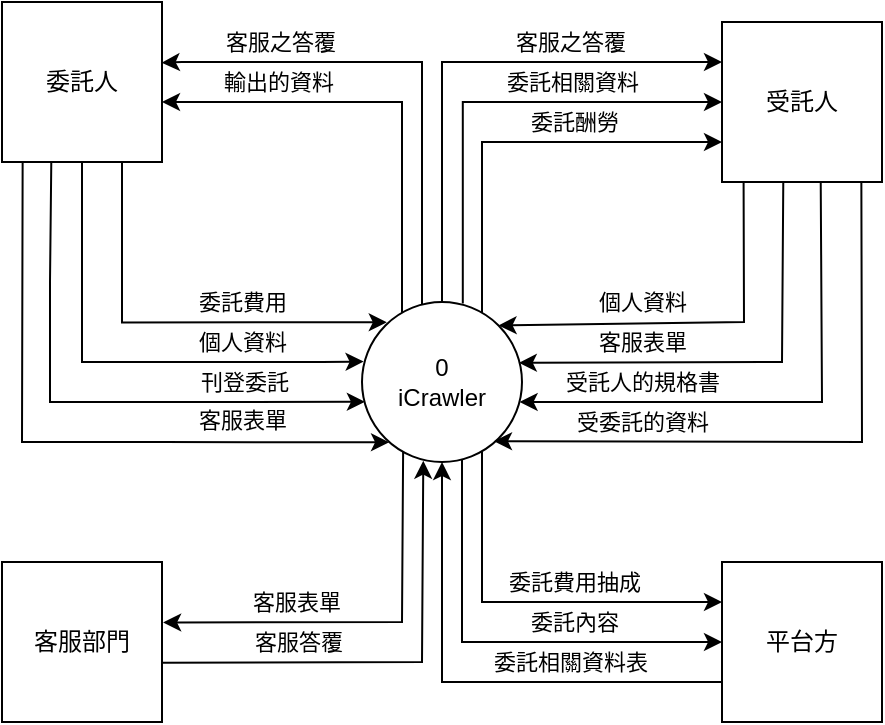 <mxfile version="21.3.6" type="device">
  <diagram name="第 1 页" id="LiZ3iYMOqKjCGAp-GsME">
    <mxGraphModel dx="797" dy="397" grid="1" gridSize="10" guides="1" tooltips="1" connect="1" arrows="1" fold="1" page="1" pageScale="1" pageWidth="827" pageHeight="1169" math="0" shadow="0">
      <root>
        <mxCell id="0" />
        <mxCell id="1" parent="0" />
        <mxCell id="s6eONZub3boXzo9smcJJ-70" value="" style="endArrow=classic;html=1;rounded=0;entryX=0.383;entryY=0.992;entryDx=0;entryDy=0;exitX=0.998;exitY=0.629;exitDx=0;exitDy=0;exitPerimeter=0;entryPerimeter=0;" parent="1" target="8nJKbW5OtbYwvpEegRZs-2" edge="1" source="s6eONZub3boXzo9smcJJ-3">
          <mxGeometry width="50" height="50" relative="1" as="geometry">
            <mxPoint x="430" y="370" as="sourcePoint" />
            <mxPoint x="480" y="320" as="targetPoint" />
            <Array as="points">
              <mxPoint x="410" y="380" />
            </Array>
          </mxGeometry>
        </mxCell>
        <mxCell id="s6eONZub3boXzo9smcJJ-72" value="客服答覆" style="edgeLabel;html=1;align=center;verticalAlign=middle;resizable=0;points=[];" parent="s6eONZub3boXzo9smcJJ-70" vertex="1" connectable="0">
          <mxGeometry x="-0.446" y="-1" relative="1" as="geometry">
            <mxPoint x="4" y="-11" as="offset" />
          </mxGeometry>
        </mxCell>
        <mxCell id="s6eONZub3boXzo9smcJJ-73" value="" style="endArrow=classic;html=1;rounded=0;entryX=1.007;entryY=0.378;entryDx=0;entryDy=0;exitX=0.257;exitY=0.937;exitDx=0;exitDy=0;exitPerimeter=0;entryPerimeter=0;" parent="1" target="s6eONZub3boXzo9smcJJ-3" edge="1" source="8nJKbW5OtbYwvpEegRZs-2">
          <mxGeometry width="50" height="50" relative="1" as="geometry">
            <mxPoint x="413" y="280" as="sourcePoint" />
            <mxPoint x="413" y="330" as="targetPoint" />
            <Array as="points">
              <mxPoint x="400" y="360" />
            </Array>
          </mxGeometry>
        </mxCell>
        <mxCell id="s6eONZub3boXzo9smcJJ-74" value="客服表單" style="edgeLabel;html=1;align=center;verticalAlign=middle;resizable=0;points=[];" parent="s6eONZub3boXzo9smcJJ-73" vertex="1" connectable="0">
          <mxGeometry x="0.104" y="-2" relative="1" as="geometry">
            <mxPoint x="-25" y="-8" as="offset" />
          </mxGeometry>
        </mxCell>
        <mxCell id="s6eONZub3boXzo9smcJJ-22" value="" style="endArrow=classic;html=1;rounded=0;entryX=0.998;entryY=0.38;entryDx=0;entryDy=0;entryPerimeter=0;exitX=0.375;exitY=0.025;exitDx=0;exitDy=0;exitPerimeter=0;" parent="1" source="8nJKbW5OtbYwvpEegRZs-2" edge="1" target="8nJKbW5OtbYwvpEegRZs-1">
          <mxGeometry width="50" height="50" relative="1" as="geometry">
            <mxPoint x="440" y="210" as="sourcePoint" />
            <mxPoint x="200" y="80" as="targetPoint" />
            <Array as="points">
              <mxPoint x="410" y="140" />
              <mxPoint x="410" y="80" />
              <mxPoint x="390" y="80" />
              <mxPoint x="290" y="80" />
            </Array>
          </mxGeometry>
        </mxCell>
        <mxCell id="s6eONZub3boXzo9smcJJ-23" value="客服之答覆" style="edgeLabel;html=1;align=center;verticalAlign=middle;resizable=0;points=[];" parent="s6eONZub3boXzo9smcJJ-22" vertex="1" connectable="0">
          <mxGeometry x="0.754" y="-1" relative="1" as="geometry">
            <mxPoint x="28" y="-9" as="offset" />
          </mxGeometry>
        </mxCell>
        <mxCell id="s6eONZub3boXzo9smcJJ-16" value="" style="endArrow=classic;html=1;rounded=0;entryX=0.018;entryY=0.624;entryDx=0;entryDy=0;entryPerimeter=0;exitX=0.308;exitY=1.004;exitDx=0;exitDy=0;exitPerimeter=0;" parent="1" source="8nJKbW5OtbYwvpEegRZs-1" target="8nJKbW5OtbYwvpEegRZs-2" edge="1">
          <mxGeometry width="50" height="50" relative="1" as="geometry">
            <mxPoint x="174" y="150" as="sourcePoint" />
            <mxPoint x="384.32" y="230.16" as="targetPoint" />
            <Array as="points">
              <mxPoint x="224" y="190" />
              <mxPoint x="224" y="250" />
              <mxPoint x="290" y="250" />
            </Array>
          </mxGeometry>
        </mxCell>
        <mxCell id="s6eONZub3boXzo9smcJJ-17" value="刊登委託" style="edgeLabel;html=1;align=center;verticalAlign=middle;resizable=0;points=[];" parent="s6eONZub3boXzo9smcJJ-16" vertex="1" connectable="0">
          <mxGeometry x="0.278" y="2" relative="1" as="geometry">
            <mxPoint x="39" y="-8" as="offset" />
          </mxGeometry>
        </mxCell>
        <mxCell id="s6eONZub3boXzo9smcJJ-18" style="edgeStyle=orthogonalEdgeStyle;rounded=0;orthogonalLoop=1;jettySize=auto;html=1;entryX=0.155;entryY=0.127;entryDx=0;entryDy=0;entryPerimeter=0;" parent="1" source="8nJKbW5OtbYwvpEegRZs-1" target="8nJKbW5OtbYwvpEegRZs-2" edge="1">
          <mxGeometry relative="1" as="geometry">
            <mxPoint x="380" y="210" as="targetPoint" />
            <Array as="points">
              <mxPoint x="260" y="210" />
            </Array>
          </mxGeometry>
        </mxCell>
        <mxCell id="s6eONZub3boXzo9smcJJ-19" value="委託費用" style="edgeLabel;html=1;align=center;verticalAlign=middle;resizable=0;points=[];" parent="s6eONZub3boXzo9smcJJ-18" vertex="1" connectable="0">
          <mxGeometry x="0.205" y="3" relative="1" as="geometry">
            <mxPoint x="12" y="-7" as="offset" />
          </mxGeometry>
        </mxCell>
        <mxCell id="8nJKbW5OtbYwvpEegRZs-1" value="委託人" style="whiteSpace=wrap;html=1;aspect=fixed;" parent="1" vertex="1">
          <mxGeometry x="200" y="50" width="80" height="80" as="geometry" />
        </mxCell>
        <mxCell id="s6eONZub3boXzo9smcJJ-6" style="edgeStyle=orthogonalEdgeStyle;rounded=0;orthogonalLoop=1;jettySize=auto;html=1;" parent="1" source="8nJKbW5OtbYwvpEegRZs-2" edge="1">
          <mxGeometry relative="1" as="geometry">
            <mxPoint x="280" y="100" as="targetPoint" />
            <Array as="points">
              <mxPoint x="400" y="100" />
            </Array>
            <mxPoint x="408" y="201.27" as="sourcePoint" />
          </mxGeometry>
        </mxCell>
        <mxCell id="s6eONZub3boXzo9smcJJ-9" value="輸出的資料" style="edgeLabel;html=1;align=center;verticalAlign=middle;resizable=0;points=[];" parent="s6eONZub3boXzo9smcJJ-6" vertex="1" connectable="0">
          <mxGeometry x="0.068" y="2" relative="1" as="geometry">
            <mxPoint x="-47" y="-12" as="offset" />
          </mxGeometry>
        </mxCell>
        <mxCell id="s6eONZub3boXzo9smcJJ-1" value="受託人" style="whiteSpace=wrap;html=1;aspect=fixed;" parent="1" vertex="1">
          <mxGeometry x="560" y="60" width="80" height="80" as="geometry" />
        </mxCell>
        <mxCell id="s6eONZub3boXzo9smcJJ-3" value="客服部門" style="whiteSpace=wrap;html=1;aspect=fixed;" parent="1" vertex="1">
          <mxGeometry x="200" y="330" width="80" height="80" as="geometry" />
        </mxCell>
        <mxCell id="s6eONZub3boXzo9smcJJ-14" style="edgeStyle=orthogonalEdgeStyle;rounded=0;orthogonalLoop=1;jettySize=auto;html=1;entryX=0.01;entryY=0.372;entryDx=0;entryDy=0;entryPerimeter=0;" parent="1" source="8nJKbW5OtbYwvpEegRZs-1" target="8nJKbW5OtbYwvpEegRZs-2" edge="1">
          <mxGeometry relative="1" as="geometry">
            <mxPoint x="360" y="250" as="targetPoint" />
            <Array as="points">
              <mxPoint x="240" y="230" />
              <mxPoint x="360" y="230" />
            </Array>
          </mxGeometry>
        </mxCell>
        <mxCell id="s6eONZub3boXzo9smcJJ-15" value="個人資料" style="edgeLabel;html=1;align=center;verticalAlign=middle;resizable=0;points=[];" parent="s6eONZub3boXzo9smcJJ-14" vertex="1" connectable="0">
          <mxGeometry x="0.495" relative="1" as="geometry">
            <mxPoint y="-10" as="offset" />
          </mxGeometry>
        </mxCell>
        <mxCell id="s6eONZub3boXzo9smcJJ-29" value="" style="endArrow=classic;html=1;rounded=0;entryX=0.169;entryY=0.877;entryDx=0;entryDy=0;entryPerimeter=0;exitX=0.129;exitY=1.002;exitDx=0;exitDy=0;exitPerimeter=0;" parent="1" target="8nJKbW5OtbYwvpEegRZs-2" edge="1" source="8nJKbW5OtbYwvpEegRZs-1">
          <mxGeometry width="50" height="50" relative="1" as="geometry">
            <mxPoint x="150" y="140" as="sourcePoint" />
            <mxPoint x="150" y="250" as="targetPoint" />
            <Array as="points">
              <mxPoint x="210" y="270" />
              <mxPoint x="280" y="270" />
            </Array>
          </mxGeometry>
        </mxCell>
        <mxCell id="s6eONZub3boXzo9smcJJ-32" value="客服表單" style="edgeLabel;html=1;align=center;verticalAlign=middle;resizable=0;points=[];" parent="s6eONZub3boXzo9smcJJ-29" vertex="1" connectable="0">
          <mxGeometry x="-0.166" relative="1" as="geometry">
            <mxPoint x="110" y="-6" as="offset" />
          </mxGeometry>
        </mxCell>
        <mxCell id="s6eONZub3boXzo9smcJJ-59" style="edgeStyle=orthogonalEdgeStyle;rounded=0;orthogonalLoop=1;jettySize=auto;html=1;exitX=1;exitY=1;exitDx=0;exitDy=0;" parent="1" source="8nJKbW5OtbYwvpEegRZs-2" edge="1">
          <mxGeometry relative="1" as="geometry">
            <mxPoint x="448.143" y="268.143" as="targetPoint" />
          </mxGeometry>
        </mxCell>
        <mxCell id="c1yQP-HVC2oCeXCPbFiV-22" style="edgeStyle=orthogonalEdgeStyle;rounded=0;orthogonalLoop=1;jettySize=auto;html=1;entryX=0;entryY=0.25;entryDx=0;entryDy=0;" edge="1" parent="1" source="8nJKbW5OtbYwvpEegRZs-2" target="s6eONZub3boXzo9smcJJ-1">
          <mxGeometry relative="1" as="geometry">
            <mxPoint x="420" y="80" as="targetPoint" />
            <Array as="points">
              <mxPoint x="420" y="80" />
            </Array>
          </mxGeometry>
        </mxCell>
        <mxCell id="c1yQP-HVC2oCeXCPbFiV-26" value="客服之答覆" style="edgeLabel;html=1;align=center;verticalAlign=middle;resizable=0;points=[];" vertex="1" connectable="0" parent="c1yQP-HVC2oCeXCPbFiV-22">
          <mxGeometry x="0.323" relative="1" as="geometry">
            <mxPoint x="12" y="-10" as="offset" />
          </mxGeometry>
        </mxCell>
        <mxCell id="c1yQP-HVC2oCeXCPbFiV-24" style="edgeStyle=orthogonalEdgeStyle;rounded=0;orthogonalLoop=1;jettySize=auto;html=1;entryX=0;entryY=0.5;entryDx=0;entryDy=0;exitX=0.63;exitY=0.01;exitDx=0;exitDy=0;exitPerimeter=0;" edge="1" parent="1" source="8nJKbW5OtbYwvpEegRZs-2" target="s6eONZub3boXzo9smcJJ-1">
          <mxGeometry relative="1" as="geometry">
            <Array as="points">
              <mxPoint x="430" y="100" />
            </Array>
          </mxGeometry>
        </mxCell>
        <mxCell id="c1yQP-HVC2oCeXCPbFiV-27" value="委託相關資料" style="edgeLabel;html=1;align=center;verticalAlign=middle;resizable=0;points=[];" vertex="1" connectable="0" parent="c1yQP-HVC2oCeXCPbFiV-24">
          <mxGeometry x="0.257" relative="1" as="geometry">
            <mxPoint x="10" y="-10" as="offset" />
          </mxGeometry>
        </mxCell>
        <mxCell id="c1yQP-HVC2oCeXCPbFiV-25" style="edgeStyle=orthogonalEdgeStyle;rounded=0;orthogonalLoop=1;jettySize=auto;html=1;entryX=0;entryY=0.75;entryDx=0;entryDy=0;" edge="1" parent="1" source="8nJKbW5OtbYwvpEegRZs-2" target="s6eONZub3boXzo9smcJJ-1">
          <mxGeometry relative="1" as="geometry">
            <Array as="points">
              <mxPoint x="440" y="120" />
            </Array>
          </mxGeometry>
        </mxCell>
        <mxCell id="c1yQP-HVC2oCeXCPbFiV-28" value="委託酬勞" style="edgeLabel;html=1;align=center;verticalAlign=middle;resizable=0;points=[];" vertex="1" connectable="0" parent="c1yQP-HVC2oCeXCPbFiV-25">
          <mxGeometry x="0.221" relative="1" as="geometry">
            <mxPoint x="6" y="-10" as="offset" />
          </mxGeometry>
        </mxCell>
        <mxCell id="c1yQP-HVC2oCeXCPbFiV-31" style="edgeStyle=orthogonalEdgeStyle;rounded=0;orthogonalLoop=1;jettySize=auto;html=1;entryX=0;entryY=0.5;entryDx=0;entryDy=0;" edge="1" parent="1" source="8nJKbW5OtbYwvpEegRZs-2" target="c1yQP-HVC2oCeXCPbFiV-1">
          <mxGeometry relative="1" as="geometry">
            <Array as="points">
              <mxPoint x="430" y="370" />
            </Array>
          </mxGeometry>
        </mxCell>
        <mxCell id="c1yQP-HVC2oCeXCPbFiV-34" value="委託內容" style="edgeLabel;html=1;align=center;verticalAlign=middle;resizable=0;points=[];" vertex="1" connectable="0" parent="c1yQP-HVC2oCeXCPbFiV-31">
          <mxGeometry x="0.237" y="1" relative="1" as="geometry">
            <mxPoint x="10" y="-9" as="offset" />
          </mxGeometry>
        </mxCell>
        <mxCell id="c1yQP-HVC2oCeXCPbFiV-32" style="edgeStyle=orthogonalEdgeStyle;rounded=0;orthogonalLoop=1;jettySize=auto;html=1;entryX=0;entryY=0.25;entryDx=0;entryDy=0;" edge="1" parent="1" source="8nJKbW5OtbYwvpEegRZs-2" target="c1yQP-HVC2oCeXCPbFiV-1">
          <mxGeometry relative="1" as="geometry">
            <Array as="points">
              <mxPoint x="440" y="350" />
            </Array>
          </mxGeometry>
        </mxCell>
        <mxCell id="c1yQP-HVC2oCeXCPbFiV-33" value="委託費用抽成" style="edgeLabel;html=1;align=center;verticalAlign=middle;resizable=0;points=[];" vertex="1" connectable="0" parent="c1yQP-HVC2oCeXCPbFiV-32">
          <mxGeometry x="0.221" relative="1" as="geometry">
            <mxPoint x="2" y="-10" as="offset" />
          </mxGeometry>
        </mxCell>
        <mxCell id="8nJKbW5OtbYwvpEegRZs-2" value="0&lt;br&gt;iCrawler" style="ellipse;whiteSpace=wrap;html=1;aspect=fixed;" parent="1" vertex="1">
          <mxGeometry x="380" y="200" width="80" height="80" as="geometry" />
        </mxCell>
        <mxCell id="c1yQP-HVC2oCeXCPbFiV-29" style="edgeStyle=orthogonalEdgeStyle;rounded=0;orthogonalLoop=1;jettySize=auto;html=1;" edge="1" parent="1" source="c1yQP-HVC2oCeXCPbFiV-1" target="8nJKbW5OtbYwvpEegRZs-2">
          <mxGeometry relative="1" as="geometry">
            <mxPoint x="431" y="280" as="targetPoint" />
            <Array as="points">
              <mxPoint x="420" y="390" />
            </Array>
          </mxGeometry>
        </mxCell>
        <mxCell id="c1yQP-HVC2oCeXCPbFiV-35" value="委託相關資料表" style="edgeLabel;html=1;align=center;verticalAlign=middle;resizable=0;points=[];" vertex="1" connectable="0" parent="c1yQP-HVC2oCeXCPbFiV-29">
          <mxGeometry x="-0.287" y="2" relative="1" as="geometry">
            <mxPoint x="13" y="-12" as="offset" />
          </mxGeometry>
        </mxCell>
        <mxCell id="c1yQP-HVC2oCeXCPbFiV-1" value="平台方" style="whiteSpace=wrap;html=1;aspect=fixed;" vertex="1" parent="1">
          <mxGeometry x="560" y="330" width="80" height="80" as="geometry" />
        </mxCell>
        <mxCell id="c1yQP-HVC2oCeXCPbFiV-13" value="" style="endArrow=classic;html=1;rounded=0;entryX=1;entryY=0;entryDx=0;entryDy=0;exitX=0.135;exitY=1.006;exitDx=0;exitDy=0;exitPerimeter=0;" edge="1" parent="1" source="s6eONZub3boXzo9smcJJ-1" target="8nJKbW5OtbYwvpEegRZs-2">
          <mxGeometry width="50" height="50" relative="1" as="geometry">
            <mxPoint x="610" y="140" as="sourcePoint" />
            <mxPoint x="610" y="210" as="targetPoint" />
            <Array as="points">
              <mxPoint x="571" y="210" />
            </Array>
          </mxGeometry>
        </mxCell>
        <mxCell id="c1yQP-HVC2oCeXCPbFiV-17" value="個人資料" style="edgeLabel;html=1;align=center;verticalAlign=middle;resizable=0;points=[];" vertex="1" connectable="0" parent="c1yQP-HVC2oCeXCPbFiV-13">
          <mxGeometry x="0.257" relative="1" as="geometry">
            <mxPoint y="-11" as="offset" />
          </mxGeometry>
        </mxCell>
        <mxCell id="c1yQP-HVC2oCeXCPbFiV-14" value="" style="endArrow=classic;html=1;rounded=0;entryX=0.98;entryY=0.38;entryDx=0;entryDy=0;entryPerimeter=0;exitX=0.383;exitY=1;exitDx=0;exitDy=0;exitPerimeter=0;" edge="1" parent="1" source="s6eONZub3boXzo9smcJJ-1" target="8nJKbW5OtbYwvpEegRZs-2">
          <mxGeometry width="50" height="50" relative="1" as="geometry">
            <mxPoint x="630" y="140" as="sourcePoint" />
            <mxPoint x="460" y="230" as="targetPoint" />
            <Array as="points">
              <mxPoint x="590" y="230" />
            </Array>
          </mxGeometry>
        </mxCell>
        <mxCell id="c1yQP-HVC2oCeXCPbFiV-18" value="客服表單" style="edgeLabel;html=1;align=center;verticalAlign=middle;resizable=0;points=[];" vertex="1" connectable="0" parent="c1yQP-HVC2oCeXCPbFiV-14">
          <mxGeometry x="0.505" relative="1" as="geometry">
            <mxPoint x="7" y="-10" as="offset" />
          </mxGeometry>
        </mxCell>
        <mxCell id="c1yQP-HVC2oCeXCPbFiV-15" value="" style="endArrow=classic;html=1;rounded=0;entryX=0.985;entryY=0.625;entryDx=0;entryDy=0;entryPerimeter=0;exitX=0.617;exitY=0.996;exitDx=0;exitDy=0;exitPerimeter=0;" edge="1" parent="1" source="s6eONZub3boXzo9smcJJ-1" target="8nJKbW5OtbYwvpEegRZs-2">
          <mxGeometry width="50" height="50" relative="1" as="geometry">
            <mxPoint x="650" y="140" as="sourcePoint" />
            <mxPoint x="460" y="250" as="targetPoint" />
            <Array as="points">
              <mxPoint x="610" y="250" />
            </Array>
          </mxGeometry>
        </mxCell>
        <mxCell id="c1yQP-HVC2oCeXCPbFiV-19" value="受託人的規格書" style="edgeLabel;html=1;align=center;verticalAlign=middle;resizable=0;points=[];" vertex="1" connectable="0" parent="c1yQP-HVC2oCeXCPbFiV-15">
          <mxGeometry x="0.564" relative="1" as="geometry">
            <mxPoint x="4" y="-10" as="offset" />
          </mxGeometry>
        </mxCell>
        <mxCell id="c1yQP-HVC2oCeXCPbFiV-16" value="" style="endArrow=classic;html=1;rounded=0;entryX=0.825;entryY=0.87;entryDx=0;entryDy=0;entryPerimeter=0;exitX=0.871;exitY=1.002;exitDx=0;exitDy=0;exitPerimeter=0;" edge="1" parent="1" source="s6eONZub3boXzo9smcJJ-1" target="8nJKbW5OtbYwvpEegRZs-2">
          <mxGeometry width="50" height="50" relative="1" as="geometry">
            <mxPoint x="670" y="140" as="sourcePoint" />
            <mxPoint x="720" y="90" as="targetPoint" />
            <Array as="points">
              <mxPoint x="630" y="270" />
            </Array>
          </mxGeometry>
        </mxCell>
        <mxCell id="c1yQP-HVC2oCeXCPbFiV-20" value="受委託的資料" style="edgeLabel;html=1;align=center;verticalAlign=middle;resizable=0;points=[];" vertex="1" connectable="0" parent="c1yQP-HVC2oCeXCPbFiV-16">
          <mxGeometry x="0.537" y="-1" relative="1" as="geometry">
            <mxPoint x="1" y="-9" as="offset" />
          </mxGeometry>
        </mxCell>
      </root>
    </mxGraphModel>
  </diagram>
</mxfile>
